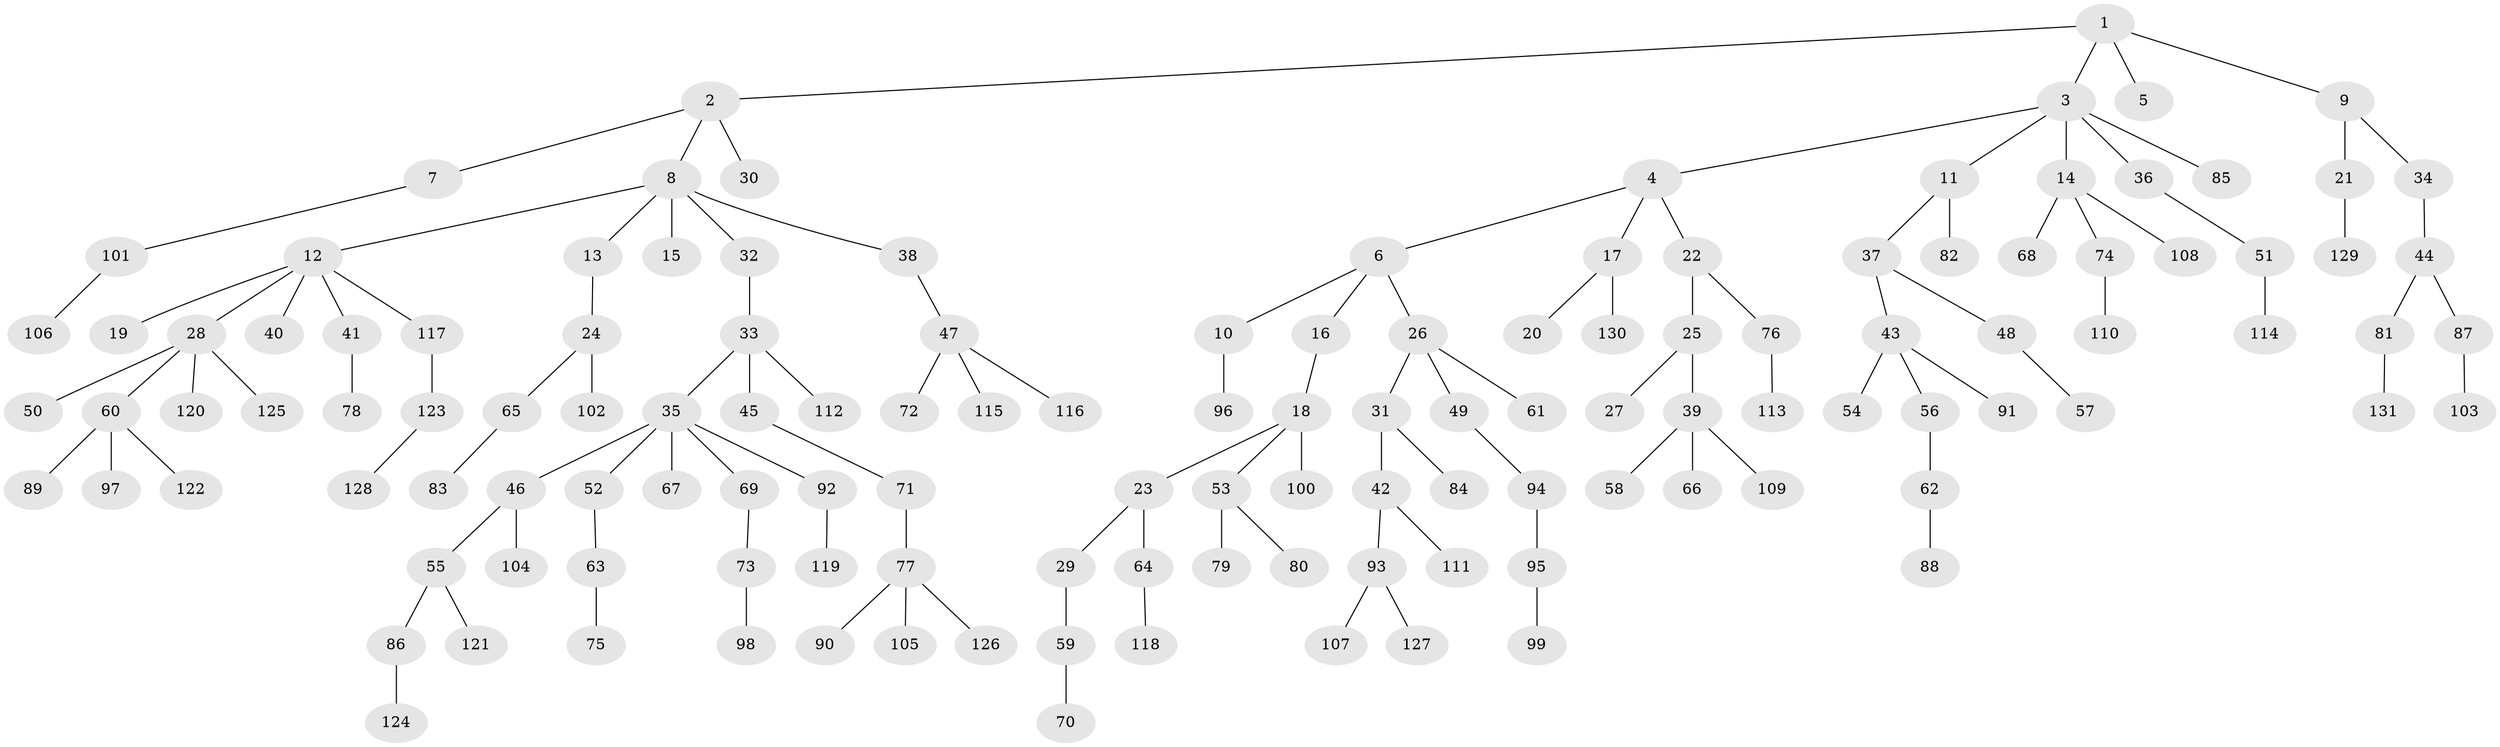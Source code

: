 // coarse degree distribution, {3: 0.225, 2: 0.35, 4: 0.05, 1: 0.375}
// Generated by graph-tools (version 1.1) at 2025/52/03/04/25 22:52:01]
// undirected, 131 vertices, 130 edges
graph export_dot {
  node [color=gray90,style=filled];
  1;
  2;
  3;
  4;
  5;
  6;
  7;
  8;
  9;
  10;
  11;
  12;
  13;
  14;
  15;
  16;
  17;
  18;
  19;
  20;
  21;
  22;
  23;
  24;
  25;
  26;
  27;
  28;
  29;
  30;
  31;
  32;
  33;
  34;
  35;
  36;
  37;
  38;
  39;
  40;
  41;
  42;
  43;
  44;
  45;
  46;
  47;
  48;
  49;
  50;
  51;
  52;
  53;
  54;
  55;
  56;
  57;
  58;
  59;
  60;
  61;
  62;
  63;
  64;
  65;
  66;
  67;
  68;
  69;
  70;
  71;
  72;
  73;
  74;
  75;
  76;
  77;
  78;
  79;
  80;
  81;
  82;
  83;
  84;
  85;
  86;
  87;
  88;
  89;
  90;
  91;
  92;
  93;
  94;
  95;
  96;
  97;
  98;
  99;
  100;
  101;
  102;
  103;
  104;
  105;
  106;
  107;
  108;
  109;
  110;
  111;
  112;
  113;
  114;
  115;
  116;
  117;
  118;
  119;
  120;
  121;
  122;
  123;
  124;
  125;
  126;
  127;
  128;
  129;
  130;
  131;
  1 -- 2;
  1 -- 3;
  1 -- 5;
  1 -- 9;
  2 -- 7;
  2 -- 8;
  2 -- 30;
  3 -- 4;
  3 -- 11;
  3 -- 14;
  3 -- 36;
  3 -- 85;
  4 -- 6;
  4 -- 17;
  4 -- 22;
  6 -- 10;
  6 -- 16;
  6 -- 26;
  7 -- 101;
  8 -- 12;
  8 -- 13;
  8 -- 15;
  8 -- 32;
  8 -- 38;
  9 -- 21;
  9 -- 34;
  10 -- 96;
  11 -- 37;
  11 -- 82;
  12 -- 19;
  12 -- 28;
  12 -- 40;
  12 -- 41;
  12 -- 117;
  13 -- 24;
  14 -- 68;
  14 -- 74;
  14 -- 108;
  16 -- 18;
  17 -- 20;
  17 -- 130;
  18 -- 23;
  18 -- 53;
  18 -- 100;
  21 -- 129;
  22 -- 25;
  22 -- 76;
  23 -- 29;
  23 -- 64;
  24 -- 65;
  24 -- 102;
  25 -- 27;
  25 -- 39;
  26 -- 31;
  26 -- 49;
  26 -- 61;
  28 -- 50;
  28 -- 60;
  28 -- 120;
  28 -- 125;
  29 -- 59;
  31 -- 42;
  31 -- 84;
  32 -- 33;
  33 -- 35;
  33 -- 45;
  33 -- 112;
  34 -- 44;
  35 -- 46;
  35 -- 52;
  35 -- 67;
  35 -- 69;
  35 -- 92;
  36 -- 51;
  37 -- 43;
  37 -- 48;
  38 -- 47;
  39 -- 58;
  39 -- 66;
  39 -- 109;
  41 -- 78;
  42 -- 93;
  42 -- 111;
  43 -- 54;
  43 -- 56;
  43 -- 91;
  44 -- 81;
  44 -- 87;
  45 -- 71;
  46 -- 55;
  46 -- 104;
  47 -- 72;
  47 -- 115;
  47 -- 116;
  48 -- 57;
  49 -- 94;
  51 -- 114;
  52 -- 63;
  53 -- 79;
  53 -- 80;
  55 -- 86;
  55 -- 121;
  56 -- 62;
  59 -- 70;
  60 -- 89;
  60 -- 97;
  60 -- 122;
  62 -- 88;
  63 -- 75;
  64 -- 118;
  65 -- 83;
  69 -- 73;
  71 -- 77;
  73 -- 98;
  74 -- 110;
  76 -- 113;
  77 -- 90;
  77 -- 105;
  77 -- 126;
  81 -- 131;
  86 -- 124;
  87 -- 103;
  92 -- 119;
  93 -- 107;
  93 -- 127;
  94 -- 95;
  95 -- 99;
  101 -- 106;
  117 -- 123;
  123 -- 128;
}
